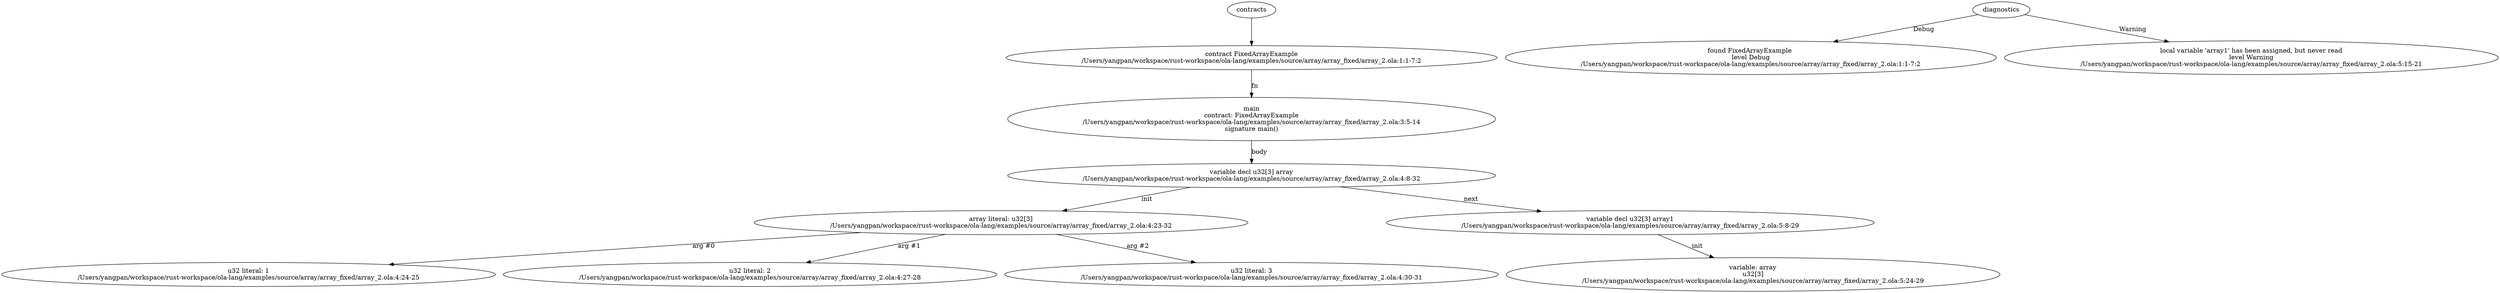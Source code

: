 strict digraph "/Users/yangpan/workspace/rust-workspace/ola-lang/examples/source/array/array_fixed/array_2.ola" {
	contract [label="contract FixedArrayExample\n/Users/yangpan/workspace/rust-workspace/ola-lang/examples/source/array/array_fixed/array_2.ola:1:1-7:2"]
	main [label="main\ncontract: FixedArrayExample\n/Users/yangpan/workspace/rust-workspace/ola-lang/examples/source/array/array_fixed/array_2.ola:3:5-14\nsignature main()"]
	var_decl [label="variable decl u32[3] array\n/Users/yangpan/workspace/rust-workspace/ola-lang/examples/source/array/array_fixed/array_2.ola:4:8-32"]
	array_literal [label="array literal: u32[3]\n/Users/yangpan/workspace/rust-workspace/ola-lang/examples/source/array/array_fixed/array_2.ola:4:23-32"]
	number_literal [label="u32 literal: 1\n/Users/yangpan/workspace/rust-workspace/ola-lang/examples/source/array/array_fixed/array_2.ola:4:24-25"]
	number_literal_6 [label="u32 literal: 2\n/Users/yangpan/workspace/rust-workspace/ola-lang/examples/source/array/array_fixed/array_2.ola:4:27-28"]
	number_literal_7 [label="u32 literal: 3\n/Users/yangpan/workspace/rust-workspace/ola-lang/examples/source/array/array_fixed/array_2.ola:4:30-31"]
	var_decl_8 [label="variable decl u32[3] array1\n/Users/yangpan/workspace/rust-workspace/ola-lang/examples/source/array/array_fixed/array_2.ola:5:8-29"]
	variable [label="variable: array\nu32[3]\n/Users/yangpan/workspace/rust-workspace/ola-lang/examples/source/array/array_fixed/array_2.ola:5:24-29"]
	diagnostic [label="found FixedArrayExample \nlevel Debug\n/Users/yangpan/workspace/rust-workspace/ola-lang/examples/source/array/array_fixed/array_2.ola:1:1-7:2"]
	diagnostic_12 [label="local variable 'array1' has been assigned, but never read\nlevel Warning\n/Users/yangpan/workspace/rust-workspace/ola-lang/examples/source/array/array_fixed/array_2.ola:5:15-21"]
	contracts -> contract
	contract -> main [label="fn"]
	main -> var_decl [label="body"]
	var_decl -> array_literal [label="init"]
	array_literal -> number_literal [label="arg #0"]
	array_literal -> number_literal_6 [label="arg #1"]
	array_literal -> number_literal_7 [label="arg #2"]
	var_decl -> var_decl_8 [label="next"]
	var_decl_8 -> variable [label="init"]
	diagnostics -> diagnostic [label="Debug"]
	diagnostics -> diagnostic_12 [label="Warning"]
}
